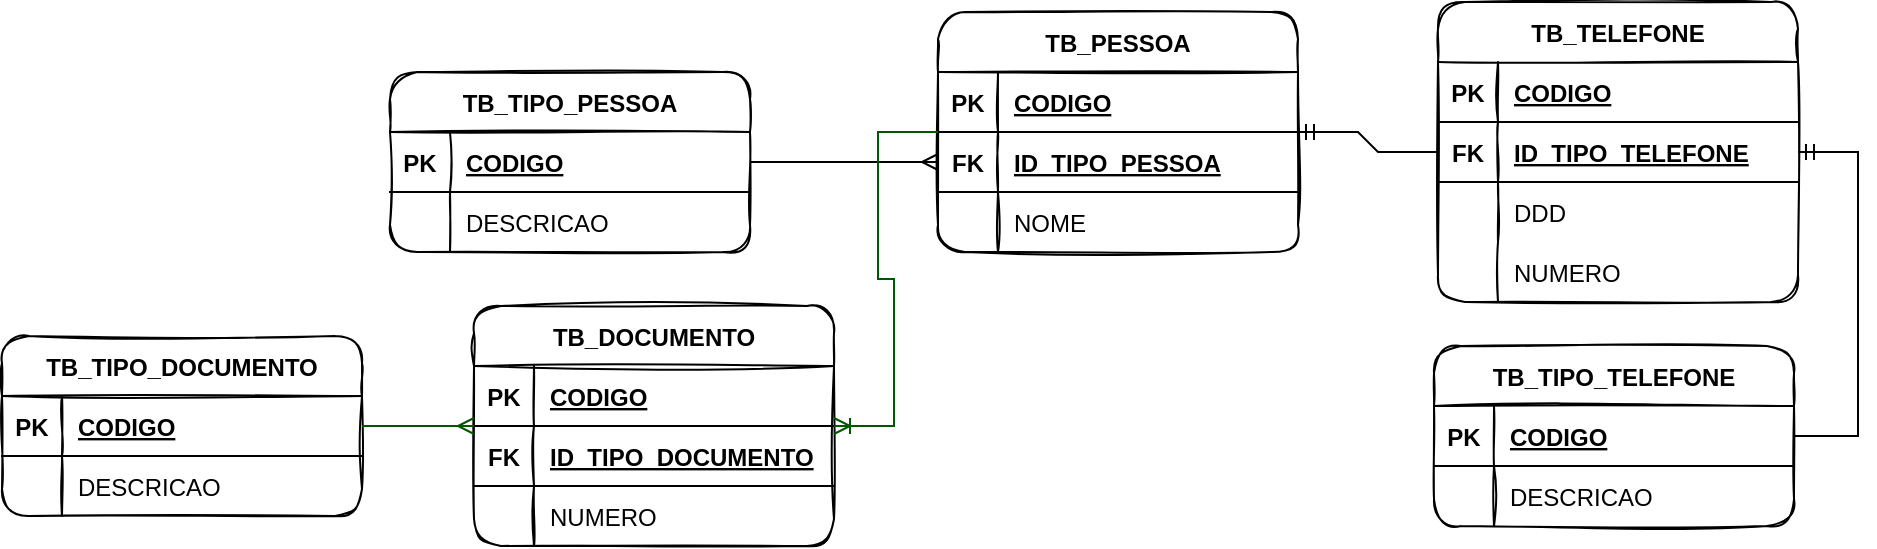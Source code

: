 <mxfile version="20.2.3" type="device"><diagram id="gbdtnGiiOs5wMN8Bx1P-" name="Página-1"><mxGraphModel dx="1274" dy="575" grid="0" gridSize="10" guides="1" tooltips="1" connect="1" arrows="1" fold="1" page="0" pageScale="1" pageWidth="827" pageHeight="1169" background="none" math="0" shadow="0"><root><mxCell id="0"/><mxCell id="1" parent="0"/><mxCell id="xlBBFFS-6cM90oyq7cfS-1" value="TB_PESSOA" style="shape=table;startSize=30;container=1;collapsible=1;childLayout=tableLayout;fixedRows=1;rowLines=0;fontStyle=1;align=center;resizeLast=1;gradientColor=none;swimlaneFillColor=none;rounded=1;shadow=0;sketch=1;" vertex="1" parent="1"><mxGeometry x="289" y="20" width="180" height="120" as="geometry"/></mxCell><mxCell id="xlBBFFS-6cM90oyq7cfS-2" value="" style="shape=tableRow;horizontal=0;startSize=0;swimlaneHead=0;swimlaneBody=0;fillColor=none;collapsible=0;dropTarget=0;points=[[0,0.5],[1,0.5]];portConstraint=eastwest;top=0;left=0;right=0;bottom=1;" vertex="1" parent="xlBBFFS-6cM90oyq7cfS-1"><mxGeometry y="30" width="180" height="30" as="geometry"/></mxCell><mxCell id="xlBBFFS-6cM90oyq7cfS-3" value="PK" style="shape=partialRectangle;connectable=0;fillColor=none;top=0;left=0;bottom=0;right=0;fontStyle=1;overflow=hidden;" vertex="1" parent="xlBBFFS-6cM90oyq7cfS-2"><mxGeometry width="30" height="30" as="geometry"><mxRectangle width="30" height="30" as="alternateBounds"/></mxGeometry></mxCell><mxCell id="xlBBFFS-6cM90oyq7cfS-4" value="CODIGO" style="shape=partialRectangle;connectable=0;fillColor=none;top=0;left=0;bottom=0;right=0;align=left;spacingLeft=6;fontStyle=5;overflow=hidden;" vertex="1" parent="xlBBFFS-6cM90oyq7cfS-2"><mxGeometry x="30" width="150" height="30" as="geometry"><mxRectangle width="150" height="30" as="alternateBounds"/></mxGeometry></mxCell><mxCell id="xlBBFFS-6cM90oyq7cfS-21" value="" style="shape=tableRow;horizontal=0;startSize=0;swimlaneHead=0;swimlaneBody=0;fillColor=none;collapsible=0;dropTarget=0;points=[[0,0.5],[1,0.5]];portConstraint=eastwest;top=0;left=0;right=0;bottom=1;" vertex="1" parent="xlBBFFS-6cM90oyq7cfS-1"><mxGeometry y="60" width="180" height="30" as="geometry"/></mxCell><mxCell id="xlBBFFS-6cM90oyq7cfS-22" value="FK" style="shape=partialRectangle;connectable=0;fillColor=none;top=0;left=0;bottom=0;right=0;fontStyle=1;overflow=hidden;" vertex="1" parent="xlBBFFS-6cM90oyq7cfS-21"><mxGeometry width="30" height="30" as="geometry"><mxRectangle width="30" height="30" as="alternateBounds"/></mxGeometry></mxCell><mxCell id="xlBBFFS-6cM90oyq7cfS-23" value="ID_TIPO_PESSOA" style="shape=partialRectangle;connectable=0;fillColor=none;top=0;left=0;bottom=0;right=0;align=left;spacingLeft=6;fontStyle=5;overflow=hidden;" vertex="1" parent="xlBBFFS-6cM90oyq7cfS-21"><mxGeometry x="30" width="150" height="30" as="geometry"><mxRectangle width="150" height="30" as="alternateBounds"/></mxGeometry></mxCell><mxCell id="xlBBFFS-6cM90oyq7cfS-5" value="" style="shape=tableRow;horizontal=0;startSize=0;swimlaneHead=0;swimlaneBody=0;fillColor=none;collapsible=0;dropTarget=0;points=[[0,0.5],[1,0.5]];portConstraint=eastwest;top=0;left=0;right=0;bottom=0;" vertex="1" parent="xlBBFFS-6cM90oyq7cfS-1"><mxGeometry y="90" width="180" height="30" as="geometry"/></mxCell><mxCell id="xlBBFFS-6cM90oyq7cfS-6" value="" style="shape=partialRectangle;connectable=0;fillColor=none;top=0;left=0;bottom=0;right=0;editable=1;overflow=hidden;" vertex="1" parent="xlBBFFS-6cM90oyq7cfS-5"><mxGeometry width="30" height="30" as="geometry"><mxRectangle width="30" height="30" as="alternateBounds"/></mxGeometry></mxCell><mxCell id="xlBBFFS-6cM90oyq7cfS-7" value="NOME" style="shape=partialRectangle;connectable=0;fillColor=none;top=0;left=0;bottom=0;right=0;align=left;spacingLeft=6;overflow=hidden;" vertex="1" parent="xlBBFFS-6cM90oyq7cfS-5"><mxGeometry x="30" width="150" height="30" as="geometry"><mxRectangle width="150" height="30" as="alternateBounds"/></mxGeometry></mxCell><mxCell id="xlBBFFS-6cM90oyq7cfS-14" value="TB_TIPO_PESSOA" style="shape=table;startSize=30;container=1;collapsible=1;childLayout=tableLayout;fixedRows=1;rowLines=0;fontStyle=1;align=center;resizeLast=1;gradientColor=none;swimlaneFillColor=none;rounded=1;shadow=0;sketch=1;" vertex="1" parent="1"><mxGeometry x="15" y="50" width="180" height="90" as="geometry"/></mxCell><mxCell id="xlBBFFS-6cM90oyq7cfS-15" value="" style="shape=tableRow;horizontal=0;startSize=0;swimlaneHead=0;swimlaneBody=0;fillColor=none;collapsible=0;dropTarget=0;points=[[0,0.5],[1,0.5]];portConstraint=eastwest;top=0;left=0;right=0;bottom=1;" vertex="1" parent="xlBBFFS-6cM90oyq7cfS-14"><mxGeometry y="30" width="180" height="30" as="geometry"/></mxCell><mxCell id="xlBBFFS-6cM90oyq7cfS-16" value="PK" style="shape=partialRectangle;connectable=0;fillColor=none;top=0;left=0;bottom=0;right=0;fontStyle=1;overflow=hidden;" vertex="1" parent="xlBBFFS-6cM90oyq7cfS-15"><mxGeometry width="30" height="30" as="geometry"><mxRectangle width="30" height="30" as="alternateBounds"/></mxGeometry></mxCell><mxCell id="xlBBFFS-6cM90oyq7cfS-17" value="CODIGO" style="shape=partialRectangle;connectable=0;fillColor=none;top=0;left=0;bottom=0;right=0;align=left;spacingLeft=6;fontStyle=5;overflow=hidden;" vertex="1" parent="xlBBFFS-6cM90oyq7cfS-15"><mxGeometry x="30" width="150" height="30" as="geometry"><mxRectangle width="150" height="30" as="alternateBounds"/></mxGeometry></mxCell><mxCell id="xlBBFFS-6cM90oyq7cfS-18" value="" style="shape=tableRow;horizontal=0;startSize=0;swimlaneHead=0;swimlaneBody=0;fillColor=none;collapsible=0;dropTarget=0;points=[[0,0.5],[1,0.5]];portConstraint=eastwest;top=0;left=0;right=0;bottom=0;" vertex="1" parent="xlBBFFS-6cM90oyq7cfS-14"><mxGeometry y="60" width="180" height="30" as="geometry"/></mxCell><mxCell id="xlBBFFS-6cM90oyq7cfS-19" value="" style="shape=partialRectangle;connectable=0;fillColor=none;top=0;left=0;bottom=0;right=0;editable=1;overflow=hidden;" vertex="1" parent="xlBBFFS-6cM90oyq7cfS-18"><mxGeometry width="30" height="30" as="geometry"><mxRectangle width="30" height="30" as="alternateBounds"/></mxGeometry></mxCell><mxCell id="xlBBFFS-6cM90oyq7cfS-20" value="DESCRICAO" style="shape=partialRectangle;connectable=0;fillColor=none;top=0;left=0;bottom=0;right=0;align=left;spacingLeft=6;overflow=hidden;" vertex="1" parent="xlBBFFS-6cM90oyq7cfS-18"><mxGeometry x="30" width="150" height="30" as="geometry"><mxRectangle width="150" height="30" as="alternateBounds"/></mxGeometry></mxCell><mxCell id="xlBBFFS-6cM90oyq7cfS-29" value="" style="edgeStyle=entityRelationEdgeStyle;fontSize=12;html=1;endArrow=ERmany;rounded=0;" edge="1" parent="1" source="xlBBFFS-6cM90oyq7cfS-14" target="xlBBFFS-6cM90oyq7cfS-21"><mxGeometry width="100" height="100" relative="1" as="geometry"><mxPoint x="362" y="246" as="sourcePoint"/><mxPoint x="462" y="146" as="targetPoint"/></mxGeometry></mxCell><mxCell id="xlBBFFS-6cM90oyq7cfS-30" value="TB_TELEFONE" style="shape=table;startSize=30;container=1;collapsible=1;childLayout=tableLayout;fixedRows=1;rowLines=0;fontStyle=1;align=center;resizeLast=1;gradientColor=none;swimlaneFillColor=none;rounded=1;shadow=0;sketch=1;" vertex="1" parent="1"><mxGeometry x="539" y="15" width="180" height="150" as="geometry"/></mxCell><mxCell id="xlBBFFS-6cM90oyq7cfS-31" value="" style="shape=tableRow;horizontal=0;startSize=0;swimlaneHead=0;swimlaneBody=0;fillColor=none;collapsible=0;dropTarget=0;points=[[0,0.5],[1,0.5]];portConstraint=eastwest;top=0;left=0;right=0;bottom=1;" vertex="1" parent="xlBBFFS-6cM90oyq7cfS-30"><mxGeometry y="30" width="180" height="30" as="geometry"/></mxCell><mxCell id="xlBBFFS-6cM90oyq7cfS-32" value="PK" style="shape=partialRectangle;connectable=0;fillColor=none;top=0;left=0;bottom=0;right=0;fontStyle=1;overflow=hidden;" vertex="1" parent="xlBBFFS-6cM90oyq7cfS-31"><mxGeometry width="30" height="30" as="geometry"><mxRectangle width="30" height="30" as="alternateBounds"/></mxGeometry></mxCell><mxCell id="xlBBFFS-6cM90oyq7cfS-33" value="CODIGO" style="shape=partialRectangle;connectable=0;fillColor=none;top=0;left=0;bottom=0;right=0;align=left;spacingLeft=6;fontStyle=5;overflow=hidden;" vertex="1" parent="xlBBFFS-6cM90oyq7cfS-31"><mxGeometry x="30" width="150" height="30" as="geometry"><mxRectangle width="150" height="30" as="alternateBounds"/></mxGeometry></mxCell><mxCell id="xlBBFFS-6cM90oyq7cfS-34" value="" style="shape=tableRow;horizontal=0;startSize=0;swimlaneHead=0;swimlaneBody=0;fillColor=none;collapsible=0;dropTarget=0;points=[[0,0.5],[1,0.5]];portConstraint=eastwest;top=0;left=0;right=0;bottom=1;" vertex="1" parent="xlBBFFS-6cM90oyq7cfS-30"><mxGeometry y="60" width="180" height="30" as="geometry"/></mxCell><mxCell id="xlBBFFS-6cM90oyq7cfS-35" value="FK" style="shape=partialRectangle;connectable=0;fillColor=none;top=0;left=0;bottom=0;right=0;fontStyle=1;overflow=hidden;" vertex="1" parent="xlBBFFS-6cM90oyq7cfS-34"><mxGeometry width="30" height="30" as="geometry"><mxRectangle width="30" height="30" as="alternateBounds"/></mxGeometry></mxCell><mxCell id="xlBBFFS-6cM90oyq7cfS-36" value="ID_TIPO_TELEFONE" style="shape=partialRectangle;connectable=0;fillColor=none;top=0;left=0;bottom=0;right=0;align=left;spacingLeft=6;fontStyle=5;overflow=hidden;" vertex="1" parent="xlBBFFS-6cM90oyq7cfS-34"><mxGeometry x="30" width="150" height="30" as="geometry"><mxRectangle width="150" height="30" as="alternateBounds"/></mxGeometry></mxCell><mxCell id="xlBBFFS-6cM90oyq7cfS-37" value="" style="shape=tableRow;horizontal=0;startSize=0;swimlaneHead=0;swimlaneBody=0;fillColor=none;collapsible=0;dropTarget=0;points=[[0,0.5],[1,0.5]];portConstraint=eastwest;top=0;left=0;right=0;bottom=0;" vertex="1" parent="xlBBFFS-6cM90oyq7cfS-30"><mxGeometry y="90" width="180" height="30" as="geometry"/></mxCell><mxCell id="xlBBFFS-6cM90oyq7cfS-38" value="" style="shape=partialRectangle;connectable=0;fillColor=none;top=0;left=0;bottom=0;right=0;editable=1;overflow=hidden;" vertex="1" parent="xlBBFFS-6cM90oyq7cfS-37"><mxGeometry width="30" height="30" as="geometry"><mxRectangle width="30" height="30" as="alternateBounds"/></mxGeometry></mxCell><mxCell id="xlBBFFS-6cM90oyq7cfS-39" value="DDD" style="shape=partialRectangle;connectable=0;fillColor=none;top=0;left=0;bottom=0;right=0;align=left;spacingLeft=6;overflow=hidden;" vertex="1" parent="xlBBFFS-6cM90oyq7cfS-37"><mxGeometry x="30" width="150" height="30" as="geometry"><mxRectangle width="150" height="30" as="alternateBounds"/></mxGeometry></mxCell><mxCell id="xlBBFFS-6cM90oyq7cfS-40" value="" style="shape=tableRow;horizontal=0;startSize=0;swimlaneHead=0;swimlaneBody=0;fillColor=none;collapsible=0;dropTarget=0;points=[[0,0.5],[1,0.5]];portConstraint=eastwest;top=0;left=0;right=0;bottom=0;" vertex="1" parent="xlBBFFS-6cM90oyq7cfS-30"><mxGeometry y="120" width="180" height="30" as="geometry"/></mxCell><mxCell id="xlBBFFS-6cM90oyq7cfS-41" value="" style="shape=partialRectangle;connectable=0;fillColor=none;top=0;left=0;bottom=0;right=0;editable=1;overflow=hidden;" vertex="1" parent="xlBBFFS-6cM90oyq7cfS-40"><mxGeometry width="30" height="30" as="geometry"><mxRectangle width="30" height="30" as="alternateBounds"/></mxGeometry></mxCell><mxCell id="xlBBFFS-6cM90oyq7cfS-42" value="NUMERO" style="shape=partialRectangle;connectable=0;fillColor=none;top=0;left=0;bottom=0;right=0;align=left;spacingLeft=6;overflow=hidden;" vertex="1" parent="xlBBFFS-6cM90oyq7cfS-40"><mxGeometry x="30" width="150" height="30" as="geometry"><mxRectangle width="150" height="30" as="alternateBounds"/></mxGeometry></mxCell><mxCell id="xlBBFFS-6cM90oyq7cfS-43" value="TB_TIPO_TELEFONE" style="shape=table;startSize=30;container=1;collapsible=1;childLayout=tableLayout;fixedRows=1;rowLines=0;fontStyle=1;align=center;resizeLast=1;gradientColor=none;swimlaneFillColor=none;rounded=1;shadow=0;sketch=1;" vertex="1" parent="1"><mxGeometry x="537" y="187" width="180" height="90" as="geometry"/></mxCell><mxCell id="xlBBFFS-6cM90oyq7cfS-44" value="" style="shape=tableRow;horizontal=0;startSize=0;swimlaneHead=0;swimlaneBody=0;fillColor=none;collapsible=0;dropTarget=0;points=[[0,0.5],[1,0.5]];portConstraint=eastwest;top=0;left=0;right=0;bottom=1;" vertex="1" parent="xlBBFFS-6cM90oyq7cfS-43"><mxGeometry y="30" width="180" height="30" as="geometry"/></mxCell><mxCell id="xlBBFFS-6cM90oyq7cfS-45" value="PK" style="shape=partialRectangle;connectable=0;fillColor=none;top=0;left=0;bottom=0;right=0;fontStyle=1;overflow=hidden;" vertex="1" parent="xlBBFFS-6cM90oyq7cfS-44"><mxGeometry width="30" height="30" as="geometry"><mxRectangle width="30" height="30" as="alternateBounds"/></mxGeometry></mxCell><mxCell id="xlBBFFS-6cM90oyq7cfS-46" value="CODIGO" style="shape=partialRectangle;connectable=0;fillColor=none;top=0;left=0;bottom=0;right=0;align=left;spacingLeft=6;fontStyle=5;overflow=hidden;" vertex="1" parent="xlBBFFS-6cM90oyq7cfS-44"><mxGeometry x="30" width="150" height="30" as="geometry"><mxRectangle width="150" height="30" as="alternateBounds"/></mxGeometry></mxCell><mxCell id="xlBBFFS-6cM90oyq7cfS-47" value="" style="shape=tableRow;horizontal=0;startSize=0;swimlaneHead=0;swimlaneBody=0;fillColor=none;collapsible=0;dropTarget=0;points=[[0,0.5],[1,0.5]];portConstraint=eastwest;top=0;left=0;right=0;bottom=0;" vertex="1" parent="xlBBFFS-6cM90oyq7cfS-43"><mxGeometry y="60" width="180" height="30" as="geometry"/></mxCell><mxCell id="xlBBFFS-6cM90oyq7cfS-48" value="" style="shape=partialRectangle;connectable=0;fillColor=none;top=0;left=0;bottom=0;right=0;editable=1;overflow=hidden;" vertex="1" parent="xlBBFFS-6cM90oyq7cfS-47"><mxGeometry width="30" height="30" as="geometry"><mxRectangle width="30" height="30" as="alternateBounds"/></mxGeometry></mxCell><mxCell id="xlBBFFS-6cM90oyq7cfS-49" value="DESCRICAO" style="shape=partialRectangle;connectable=0;fillColor=none;top=0;left=0;bottom=0;right=0;align=left;spacingLeft=6;overflow=hidden;" vertex="1" parent="xlBBFFS-6cM90oyq7cfS-47"><mxGeometry x="30" width="150" height="30" as="geometry"><mxRectangle width="150" height="30" as="alternateBounds"/></mxGeometry></mxCell><mxCell id="xlBBFFS-6cM90oyq7cfS-51" value="" style="edgeStyle=entityRelationEdgeStyle;fontSize=12;html=1;endArrow=ERmandOne;rounded=0;" edge="1" parent="1" source="xlBBFFS-6cM90oyq7cfS-43" target="xlBBFFS-6cM90oyq7cfS-30"><mxGeometry width="100" height="100" relative="1" as="geometry"><mxPoint x="421" y="246" as="sourcePoint"/><mxPoint x="521" y="146" as="targetPoint"/></mxGeometry></mxCell><mxCell id="xlBBFFS-6cM90oyq7cfS-52" value="" style="edgeStyle=entityRelationEdgeStyle;fontSize=12;html=1;endArrow=ERmandOne;rounded=0;" edge="1" parent="1" source="xlBBFFS-6cM90oyq7cfS-30" target="xlBBFFS-6cM90oyq7cfS-1"><mxGeometry width="100" height="100" relative="1" as="geometry"><mxPoint x="421" y="246" as="sourcePoint"/><mxPoint x="521" y="146" as="targetPoint"/></mxGeometry></mxCell><mxCell id="xlBBFFS-6cM90oyq7cfS-53" value="TB_DOCUMENTO" style="shape=table;startSize=30;container=1;collapsible=1;childLayout=tableLayout;fixedRows=1;rowLines=0;fontStyle=1;align=center;resizeLast=1;gradientColor=none;swimlaneFillColor=none;rounded=1;shadow=0;sketch=1;" vertex="1" parent="1"><mxGeometry x="57" y="167" width="180" height="120" as="geometry"/></mxCell><mxCell id="xlBBFFS-6cM90oyq7cfS-54" value="" style="shape=tableRow;horizontal=0;startSize=0;swimlaneHead=0;swimlaneBody=0;fillColor=none;collapsible=0;dropTarget=0;points=[[0,0.5],[1,0.5]];portConstraint=eastwest;top=0;left=0;right=0;bottom=1;" vertex="1" parent="xlBBFFS-6cM90oyq7cfS-53"><mxGeometry y="30" width="180" height="30" as="geometry"/></mxCell><mxCell id="xlBBFFS-6cM90oyq7cfS-55" value="PK" style="shape=partialRectangle;connectable=0;fillColor=none;top=0;left=0;bottom=0;right=0;fontStyle=1;overflow=hidden;" vertex="1" parent="xlBBFFS-6cM90oyq7cfS-54"><mxGeometry width="30" height="30" as="geometry"><mxRectangle width="30" height="30" as="alternateBounds"/></mxGeometry></mxCell><mxCell id="xlBBFFS-6cM90oyq7cfS-56" value="CODIGO" style="shape=partialRectangle;connectable=0;fillColor=none;top=0;left=0;bottom=0;right=0;align=left;spacingLeft=6;fontStyle=5;overflow=hidden;" vertex="1" parent="xlBBFFS-6cM90oyq7cfS-54"><mxGeometry x="30" width="150" height="30" as="geometry"><mxRectangle width="150" height="30" as="alternateBounds"/></mxGeometry></mxCell><mxCell id="xlBBFFS-6cM90oyq7cfS-57" value="" style="shape=tableRow;horizontal=0;startSize=0;swimlaneHead=0;swimlaneBody=0;fillColor=none;collapsible=0;dropTarget=0;points=[[0,0.5],[1,0.5]];portConstraint=eastwest;top=0;left=0;right=0;bottom=1;" vertex="1" parent="xlBBFFS-6cM90oyq7cfS-53"><mxGeometry y="60" width="180" height="30" as="geometry"/></mxCell><mxCell id="xlBBFFS-6cM90oyq7cfS-58" value="FK" style="shape=partialRectangle;connectable=0;fillColor=none;top=0;left=0;bottom=0;right=0;fontStyle=1;overflow=hidden;" vertex="1" parent="xlBBFFS-6cM90oyq7cfS-57"><mxGeometry width="30" height="30" as="geometry"><mxRectangle width="30" height="30" as="alternateBounds"/></mxGeometry></mxCell><mxCell id="xlBBFFS-6cM90oyq7cfS-59" value="ID_TIPO_DOCUMENTO" style="shape=partialRectangle;connectable=0;fillColor=none;top=0;left=0;bottom=0;right=0;align=left;spacingLeft=6;fontStyle=5;overflow=hidden;" vertex="1" parent="xlBBFFS-6cM90oyq7cfS-57"><mxGeometry x="30" width="150" height="30" as="geometry"><mxRectangle width="150" height="30" as="alternateBounds"/></mxGeometry></mxCell><mxCell id="xlBBFFS-6cM90oyq7cfS-60" value="" style="shape=tableRow;horizontal=0;startSize=0;swimlaneHead=0;swimlaneBody=0;fillColor=none;collapsible=0;dropTarget=0;points=[[0,0.5],[1,0.5]];portConstraint=eastwest;top=0;left=0;right=0;bottom=0;" vertex="1" parent="xlBBFFS-6cM90oyq7cfS-53"><mxGeometry y="90" width="180" height="30" as="geometry"/></mxCell><mxCell id="xlBBFFS-6cM90oyq7cfS-61" value="" style="shape=partialRectangle;connectable=0;fillColor=none;top=0;left=0;bottom=0;right=0;editable=1;overflow=hidden;" vertex="1" parent="xlBBFFS-6cM90oyq7cfS-60"><mxGeometry width="30" height="30" as="geometry"><mxRectangle width="30" height="30" as="alternateBounds"/></mxGeometry></mxCell><mxCell id="xlBBFFS-6cM90oyq7cfS-62" value="NUMERO" style="shape=partialRectangle;connectable=0;fillColor=none;top=0;left=0;bottom=0;right=0;align=left;spacingLeft=6;overflow=hidden;" vertex="1" parent="xlBBFFS-6cM90oyq7cfS-60"><mxGeometry x="30" width="150" height="30" as="geometry"><mxRectangle width="150" height="30" as="alternateBounds"/></mxGeometry></mxCell><mxCell id="xlBBFFS-6cM90oyq7cfS-68" value="" style="edgeStyle=entityRelationEdgeStyle;fontSize=12;html=1;endArrow=ERoneToMany;rounded=0;fillColor=#008a00;strokeColor=#005700;" edge="1" parent="1" source="xlBBFFS-6cM90oyq7cfS-1" target="xlBBFFS-6cM90oyq7cfS-53"><mxGeometry width="100" height="100" relative="1" as="geometry"><mxPoint x="421" y="224" as="sourcePoint"/><mxPoint x="521" y="124" as="targetPoint"/></mxGeometry></mxCell><mxCell id="xlBBFFS-6cM90oyq7cfS-69" value="TB_TIPO_DOCUMENTO" style="shape=table;startSize=30;container=1;collapsible=1;childLayout=tableLayout;fixedRows=1;rowLines=0;fontStyle=1;align=center;resizeLast=1;gradientColor=none;swimlaneFillColor=none;rounded=1;shadow=0;sketch=1;" vertex="1" parent="1"><mxGeometry x="-179" y="182" width="180" height="90" as="geometry"/></mxCell><mxCell id="xlBBFFS-6cM90oyq7cfS-70" value="" style="shape=tableRow;horizontal=0;startSize=0;swimlaneHead=0;swimlaneBody=0;fillColor=none;collapsible=0;dropTarget=0;points=[[0,0.5],[1,0.5]];portConstraint=eastwest;top=0;left=0;right=0;bottom=1;" vertex="1" parent="xlBBFFS-6cM90oyq7cfS-69"><mxGeometry y="30" width="180" height="30" as="geometry"/></mxCell><mxCell id="xlBBFFS-6cM90oyq7cfS-71" value="PK" style="shape=partialRectangle;connectable=0;fillColor=none;top=0;left=0;bottom=0;right=0;fontStyle=1;overflow=hidden;" vertex="1" parent="xlBBFFS-6cM90oyq7cfS-70"><mxGeometry width="30" height="30" as="geometry"><mxRectangle width="30" height="30" as="alternateBounds"/></mxGeometry></mxCell><mxCell id="xlBBFFS-6cM90oyq7cfS-72" value="CODIGO" style="shape=partialRectangle;connectable=0;fillColor=none;top=0;left=0;bottom=0;right=0;align=left;spacingLeft=6;fontStyle=5;overflow=hidden;" vertex="1" parent="xlBBFFS-6cM90oyq7cfS-70"><mxGeometry x="30" width="150" height="30" as="geometry"><mxRectangle width="150" height="30" as="alternateBounds"/></mxGeometry></mxCell><mxCell id="xlBBFFS-6cM90oyq7cfS-73" value="" style="shape=tableRow;horizontal=0;startSize=0;swimlaneHead=0;swimlaneBody=0;fillColor=none;collapsible=0;dropTarget=0;points=[[0,0.5],[1,0.5]];portConstraint=eastwest;top=0;left=0;right=0;bottom=0;" vertex="1" parent="xlBBFFS-6cM90oyq7cfS-69"><mxGeometry y="60" width="180" height="30" as="geometry"/></mxCell><mxCell id="xlBBFFS-6cM90oyq7cfS-74" value="" style="shape=partialRectangle;connectable=0;fillColor=none;top=0;left=0;bottom=0;right=0;editable=1;overflow=hidden;" vertex="1" parent="xlBBFFS-6cM90oyq7cfS-73"><mxGeometry width="30" height="30" as="geometry"><mxRectangle width="30" height="30" as="alternateBounds"/></mxGeometry></mxCell><mxCell id="xlBBFFS-6cM90oyq7cfS-75" value="DESCRICAO" style="shape=partialRectangle;connectable=0;fillColor=none;top=0;left=0;bottom=0;right=0;align=left;spacingLeft=6;overflow=hidden;" vertex="1" parent="xlBBFFS-6cM90oyq7cfS-73"><mxGeometry x="30" width="150" height="30" as="geometry"><mxRectangle width="150" height="30" as="alternateBounds"/></mxGeometry></mxCell><mxCell id="xlBBFFS-6cM90oyq7cfS-76" value="" style="edgeStyle=entityRelationEdgeStyle;fontSize=12;html=1;endArrow=ERmany;rounded=0;fillColor=#008a00;strokeColor=#005700;" edge="1" parent="1" source="xlBBFFS-6cM90oyq7cfS-69" target="xlBBFFS-6cM90oyq7cfS-53"><mxGeometry width="100" height="100" relative="1" as="geometry"><mxPoint x="280" y="393" as="sourcePoint"/><mxPoint x="350" y="398" as="targetPoint"/></mxGeometry></mxCell></root></mxGraphModel></diagram></mxfile>